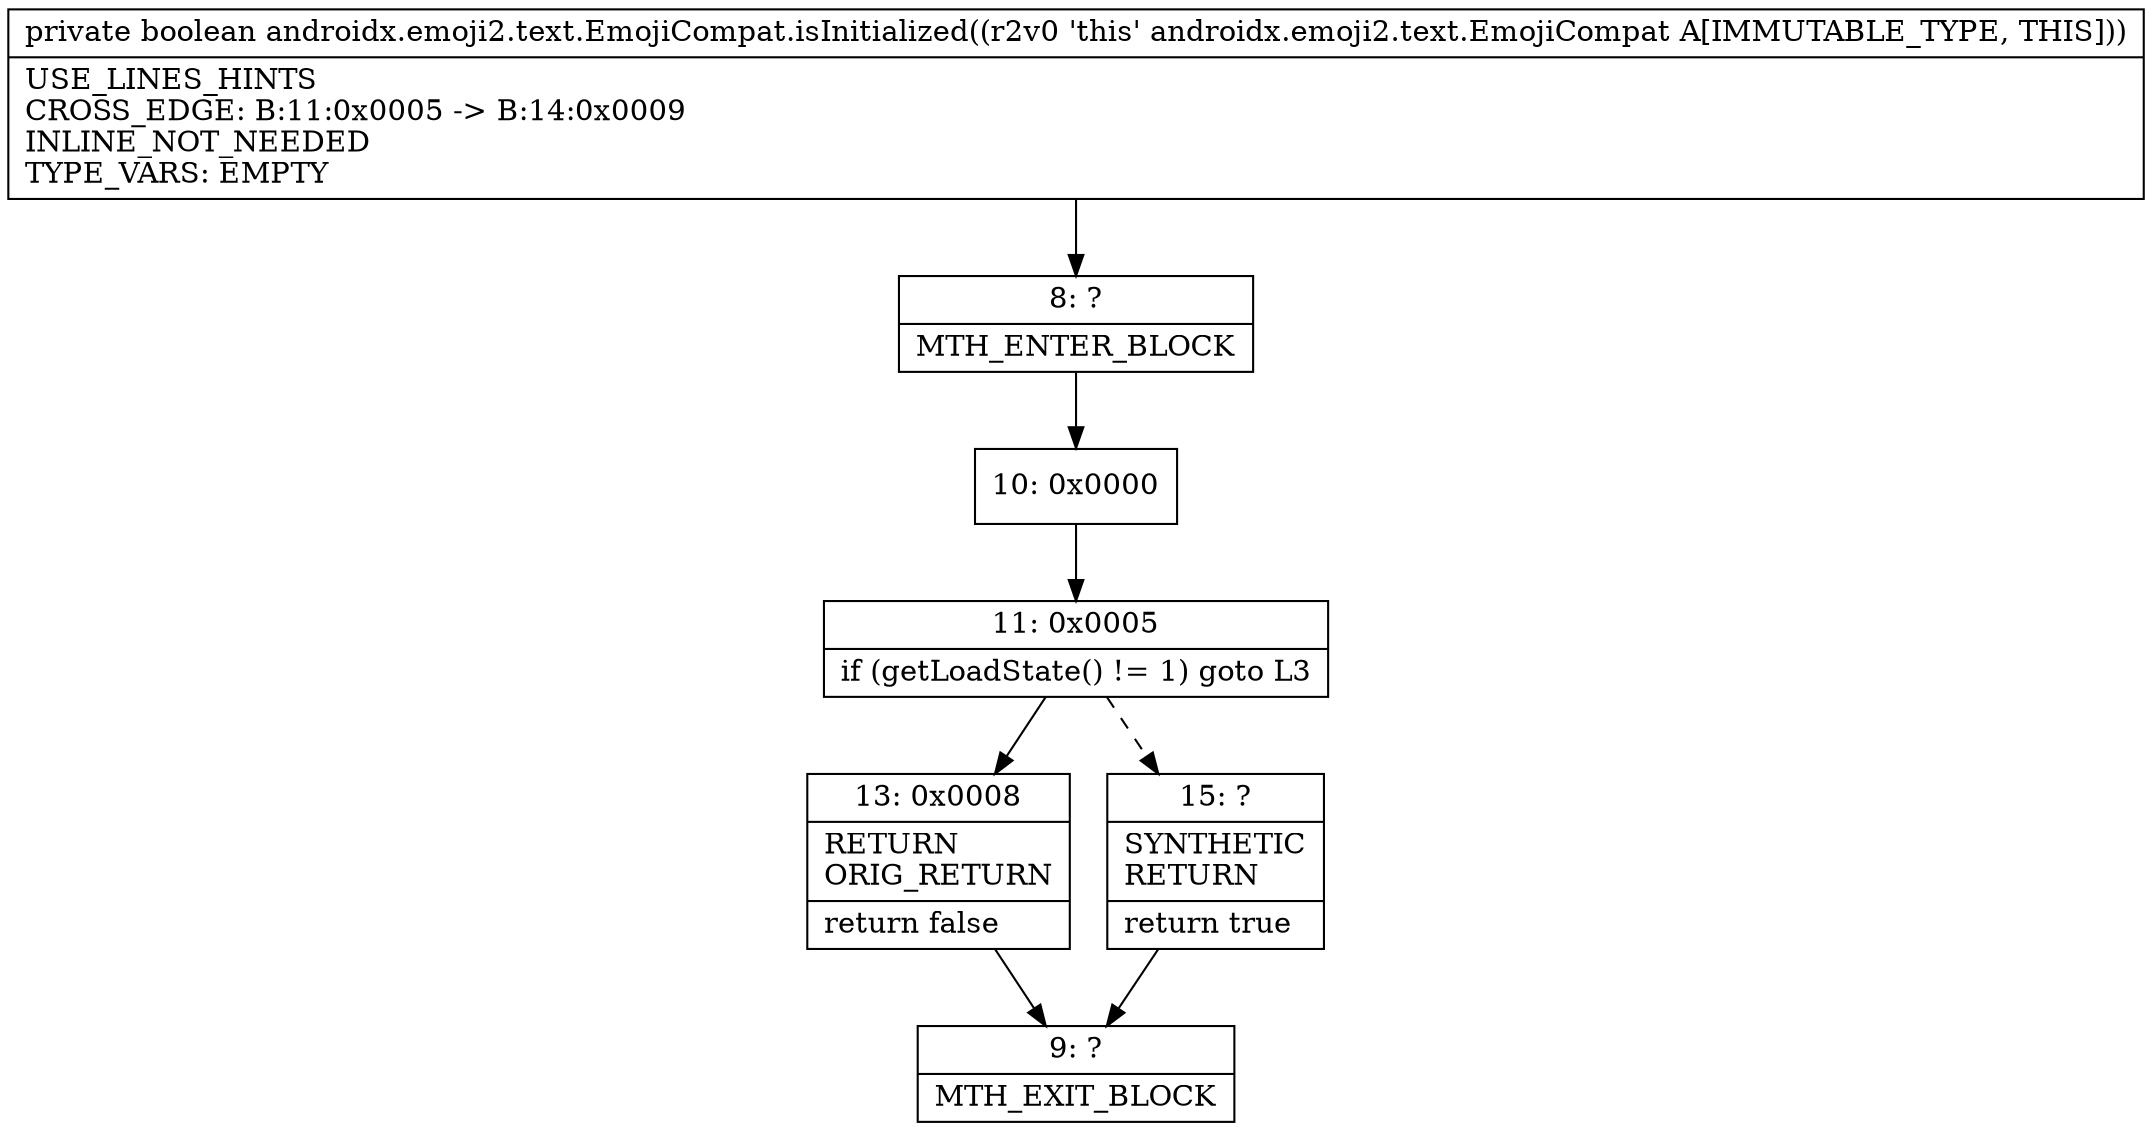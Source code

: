 digraph "CFG forandroidx.emoji2.text.EmojiCompat.isInitialized()Z" {
Node_8 [shape=record,label="{8\:\ ?|MTH_ENTER_BLOCK\l}"];
Node_10 [shape=record,label="{10\:\ 0x0000}"];
Node_11 [shape=record,label="{11\:\ 0x0005|if (getLoadState() != 1) goto L3\l}"];
Node_13 [shape=record,label="{13\:\ 0x0008|RETURN\lORIG_RETURN\l|return false\l}"];
Node_9 [shape=record,label="{9\:\ ?|MTH_EXIT_BLOCK\l}"];
Node_15 [shape=record,label="{15\:\ ?|SYNTHETIC\lRETURN\l|return true\l}"];
MethodNode[shape=record,label="{private boolean androidx.emoji2.text.EmojiCompat.isInitialized((r2v0 'this' androidx.emoji2.text.EmojiCompat A[IMMUTABLE_TYPE, THIS]))  | USE_LINES_HINTS\lCROSS_EDGE: B:11:0x0005 \-\> B:14:0x0009\lINLINE_NOT_NEEDED\lTYPE_VARS: EMPTY\l}"];
MethodNode -> Node_8;Node_8 -> Node_10;
Node_10 -> Node_11;
Node_11 -> Node_13;
Node_11 -> Node_15[style=dashed];
Node_13 -> Node_9;
Node_15 -> Node_9;
}

